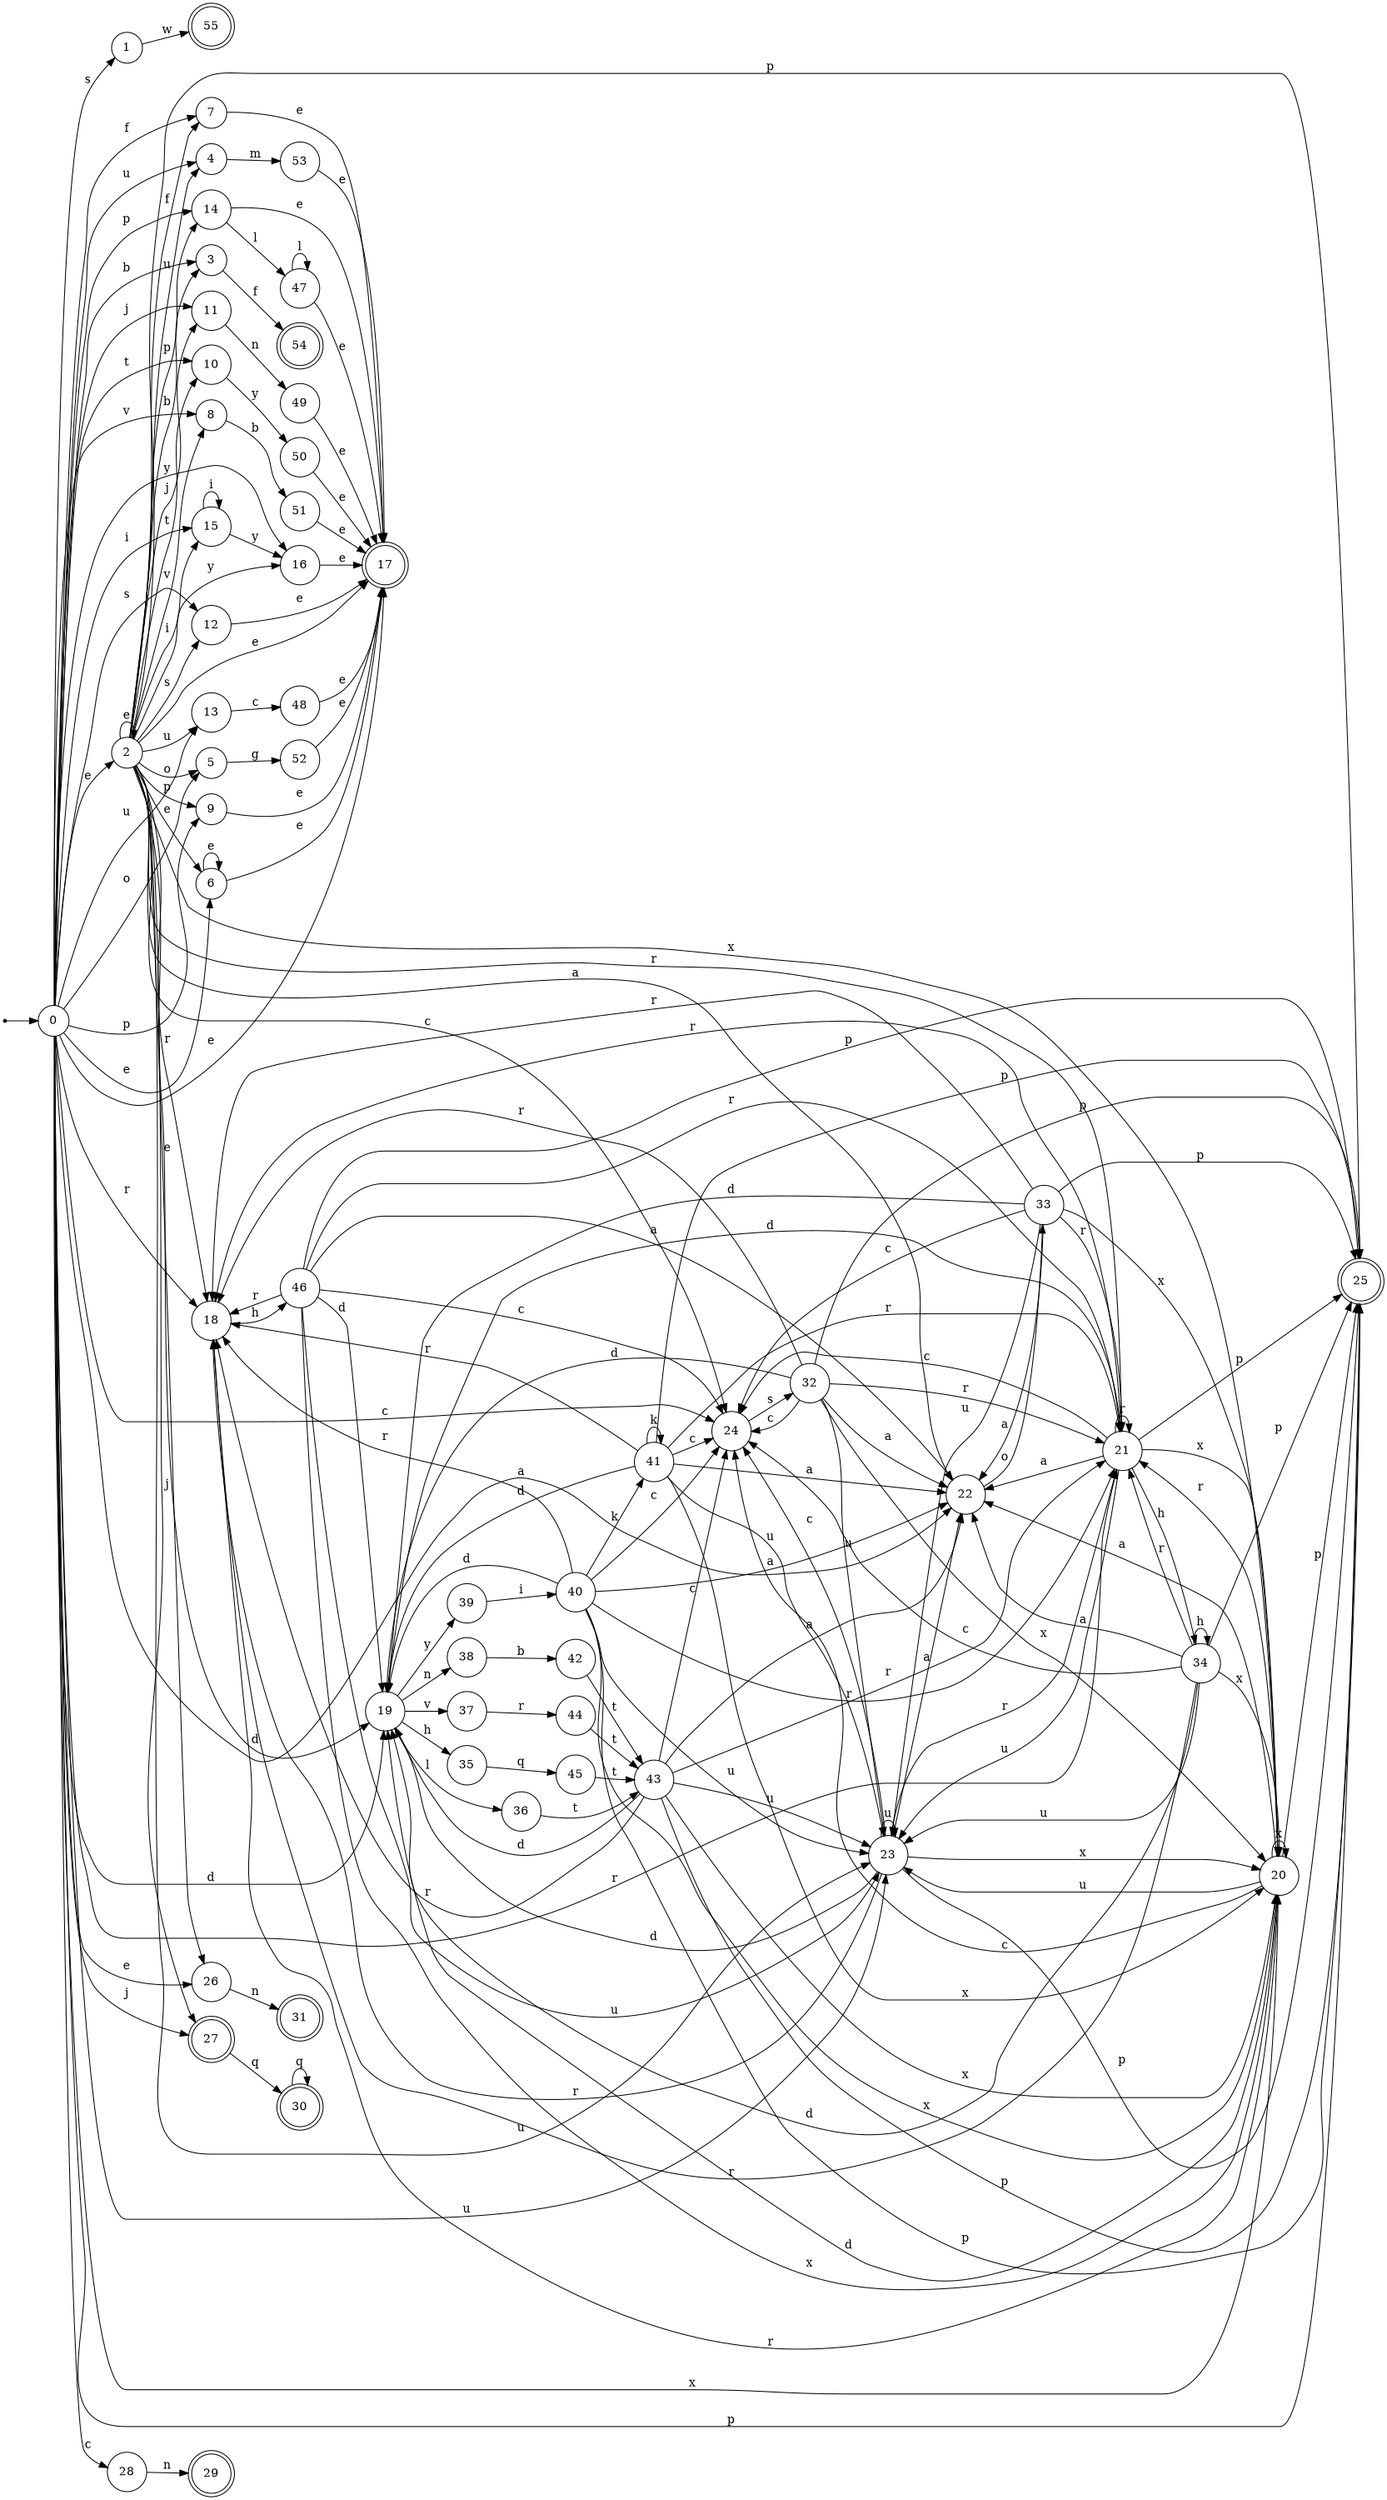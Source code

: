 digraph finite_state_machine {
rankdir=LR;
size="20,20";
node [shape = point]; "dummy0"
node [shape = circle]; "0";
"dummy0" -> "0";
node [shape = circle]; "1";
node [shape = circle]; "2";
node [shape = circle]; "3";
node [shape = circle]; "4";
node [shape = circle]; "5";
node [shape = circle]; "6";
node [shape = circle]; "7";
node [shape = circle]; "8";
node [shape = circle]; "9";
node [shape = circle]; "10";
node [shape = circle]; "11";
node [shape = circle]; "12";
node [shape = circle]; "13";
node [shape = circle]; "14";
node [shape = circle]; "15";
node [shape = circle]; "16";
node [shape = doublecircle]; "17";node [shape = circle]; "18";
node [shape = circle]; "19";
node [shape = circle]; "20";
node [shape = circle]; "21";
node [shape = circle]; "22";
node [shape = circle]; "23";
node [shape = circle]; "24";
node [shape = doublecircle]; "25";node [shape = circle]; "26";
node [shape = doublecircle]; "27";node [shape = circle]; "28";
node [shape = doublecircle]; "29";node [shape = doublecircle]; "30";node [shape = doublecircle]; "31";node [shape = circle]; "32";
node [shape = circle]; "33";
node [shape = circle]; "34";
node [shape = circle]; "35";
node [shape = circle]; "36";
node [shape = circle]; "37";
node [shape = circle]; "38";
node [shape = circle]; "39";
node [shape = circle]; "40";
node [shape = circle]; "41";
node [shape = circle]; "42";
node [shape = circle]; "43";
node [shape = circle]; "44";
node [shape = circle]; "45";
node [shape = circle]; "46";
node [shape = circle]; "47";
node [shape = circle]; "48";
node [shape = circle]; "49";
node [shape = circle]; "50";
node [shape = circle]; "51";
node [shape = circle]; "52";
node [shape = circle]; "53";
node [shape = doublecircle]; "54";node [shape = doublecircle]; "55";"0" -> "1" [label = "s"];
 "0" -> "12" [label = "s"];
 "0" -> "17" [label = "e"];
 "0" -> "2" [label = "e"];
 "0" -> "26" [label = "e"];
 "0" -> "6" [label = "e"];
 "0" -> "3" [label = "b"];
 "0" -> "4" [label = "u"];
 "0" -> "13" [label = "u"];
 "0" -> "23" [label = "u"];
 "0" -> "5" [label = "o"];
 "0" -> "7" [label = "f"];
 "0" -> "8" [label = "v"];
 "0" -> "9" [label = "p"];
 "0" -> "14" [label = "p"];
 "0" -> "25" [label = "p"];
 "0" -> "10" [label = "t"];
 "0" -> "27" [label = "j"];
 "0" -> "11" [label = "j"];
 "0" -> "15" [label = "i"];
 "0" -> "16" [label = "y"];
 "0" -> "18" [label = "r"];
 "0" -> "21" [label = "r"];
 "0" -> "19" [label = "d"];
 "0" -> "20" [label = "x"];
 "0" -> "22" [label = "a"];
 "0" -> "24" [label = "c"];
 "0" -> "28" [label = "c"];
 "28" -> "29" [label = "n"];
 "27" -> "30" [label = "q"];
 "30" -> "30" [label = "q"];
 "26" -> "31" [label = "n"];
 "24" -> "32" [label = "s"];
 "32" -> "24" [label = "c"];
 "32" -> "18" [label = "r"];
 "32" -> "21" [label = "r"];
 "32" -> "19" [label = "d"];
 "32" -> "20" [label = "x"];
 "32" -> "22" [label = "a"];
 "32" -> "23" [label = "u"];
 "32" -> "25" [label = "p"];
 "23" -> "23" [label = "u"];
 "23" -> "18" [label = "r"];
 "23" -> "21" [label = "r"];
 "23" -> "19" [label = "d"];
 "23" -> "20" [label = "x"];
 "23" -> "22" [label = "a"];
 "23" -> "24" [label = "c"];
 "23" -> "25" [label = "p"];
 "22" -> "33" [label = "o"];
 "33" -> "22" [label = "a"];
 "33" -> "18" [label = "r"];
 "33" -> "21" [label = "r"];
 "33" -> "19" [label = "d"];
 "33" -> "20" [label = "x"];
 "33" -> "23" [label = "u"];
 "33" -> "24" [label = "c"];
 "33" -> "25" [label = "p"];
 "21" -> "18" [label = "r"];
 "21" -> "21" [label = "r"];
 "21" -> "34" [label = "h"];
 "21" -> "19" [label = "d"];
 "21" -> "20" [label = "x"];
 "21" -> "22" [label = "a"];
 "21" -> "23" [label = "u"];
 "21" -> "24" [label = "c"];
 "21" -> "25" [label = "p"];
 "34" -> "34" [label = "h"];
 "34" -> "18" [label = "r"];
 "34" -> "21" [label = "r"];
 "34" -> "19" [label = "d"];
 "34" -> "20" [label = "x"];
 "34" -> "22" [label = "a"];
 "34" -> "23" [label = "u"];
 "34" -> "24" [label = "c"];
 "34" -> "25" [label = "p"];
 "20" -> "20" [label = "x"];
 "20" -> "18" [label = "r"];
 "20" -> "21" [label = "r"];
 "20" -> "19" [label = "d"];
 "20" -> "22" [label = "a"];
 "20" -> "23" [label = "u"];
 "20" -> "24" [label = "c"];
 "20" -> "25" [label = "p"];
 "19" -> "35" [label = "h"];
 "19" -> "36" [label = "l"];
 "19" -> "37" [label = "v"];
 "19" -> "38" [label = "n"];
 "19" -> "39" [label = "y"];
 "39" -> "40" [label = "i"];
 "40" -> "41" [label = "k"];
 "40" -> "19" [label = "d"];
 "40" -> "18" [label = "r"];
 "40" -> "21" [label = "r"];
 "40" -> "20" [label = "x"];
 "40" -> "22" [label = "a"];
 "40" -> "23" [label = "u"];
 "40" -> "24" [label = "c"];
 "40" -> "25" [label = "p"];
 "41" -> "41" [label = "k"];
 "41" -> "19" [label = "d"];
 "41" -> "18" [label = "r"];
 "41" -> "21" [label = "r"];
 "41" -> "20" [label = "x"];
 "41" -> "22" [label = "a"];
 "41" -> "23" [label = "u"];
 "41" -> "24" [label = "c"];
 "41" -> "25" [label = "p"];
 "38" -> "42" [label = "b"];
 "42" -> "43" [label = "t"];
 "43" -> "19" [label = "d"];
 "43" -> "18" [label = "r"];
 "43" -> "21" [label = "r"];
 "43" -> "20" [label = "x"];
 "43" -> "22" [label = "a"];
 "43" -> "23" [label = "u"];
 "43" -> "24" [label = "c"];
 "43" -> "25" [label = "p"];
 "37" -> "44" [label = "r"];
 "44" -> "43" [label = "t"];
 "36" -> "43" [label = "t"];
 "35" -> "45" [label = "q"];
 "45" -> "43" [label = "t"];
 "18" -> "46" [label = "h"];
 "46" -> "18" [label = "r"];
 "46" -> "21" [label = "r"];
 "46" -> "19" [label = "d"];
 "46" -> "20" [label = "x"];
 "46" -> "22" [label = "a"];
 "46" -> "23" [label = "u"];
 "46" -> "24" [label = "c"];
 "46" -> "25" [label = "p"];
 "16" -> "17" [label = "e"];
 "15" -> "15" [label = "i"];
 "15" -> "16" [label = "y"];
 "14" -> "47" [label = "l"];
 "14" -> "17" [label = "e"];
 "47" -> "47" [label = "l"];
 "47" -> "17" [label = "e"];
 "13" -> "48" [label = "c"];
 "48" -> "17" [label = "e"];
 "12" -> "17" [label = "e"];
 "11" -> "49" [label = "n"];
 "49" -> "17" [label = "e"];
 "10" -> "50" [label = "y"];
 "50" -> "17" [label = "e"];
 "9" -> "17" [label = "e"];
 "8" -> "51" [label = "b"];
 "51" -> "17" [label = "e"];
 "7" -> "17" [label = "e"];
 "6" -> "17" [label = "e"];
 "6" -> "6" [label = "e"];
 "5" -> "52" [label = "g"];
 "52" -> "17" [label = "e"];
 "4" -> "53" [label = "m"];
 "53" -> "17" [label = "e"];
 "3" -> "54" [label = "f"];
 "2" -> "17" [label = "e"];
 "2" -> "2" [label = "e"];
 "2" -> "26" [label = "e"];
 "2" -> "6" [label = "e"];
 "2" -> "3" [label = "b"];
 "2" -> "4" [label = "u"];
 "2" -> "13" [label = "u"];
 "2" -> "23" [label = "u"];
 "2" -> "5" [label = "o"];
 "2" -> "7" [label = "f"];
 "2" -> "8" [label = "v"];
 "2" -> "9" [label = "p"];
 "2" -> "14" [label = "p"];
 "2" -> "25" [label = "p"];
 "2" -> "10" [label = "t"];
 "2" -> "27" [label = "j"];
 "2" -> "11" [label = "j"];
 "2" -> "12" [label = "s"];
 "2" -> "15" [label = "i"];
 "2" -> "16" [label = "y"];
 "2" -> "18" [label = "r"];
 "2" -> "21" [label = "r"];
 "2" -> "19" [label = "d"];
 "2" -> "20" [label = "x"];
 "2" -> "22" [label = "a"];
 "2" -> "24" [label = "c"];
 "1" -> "55" [label = "w"];
 }
